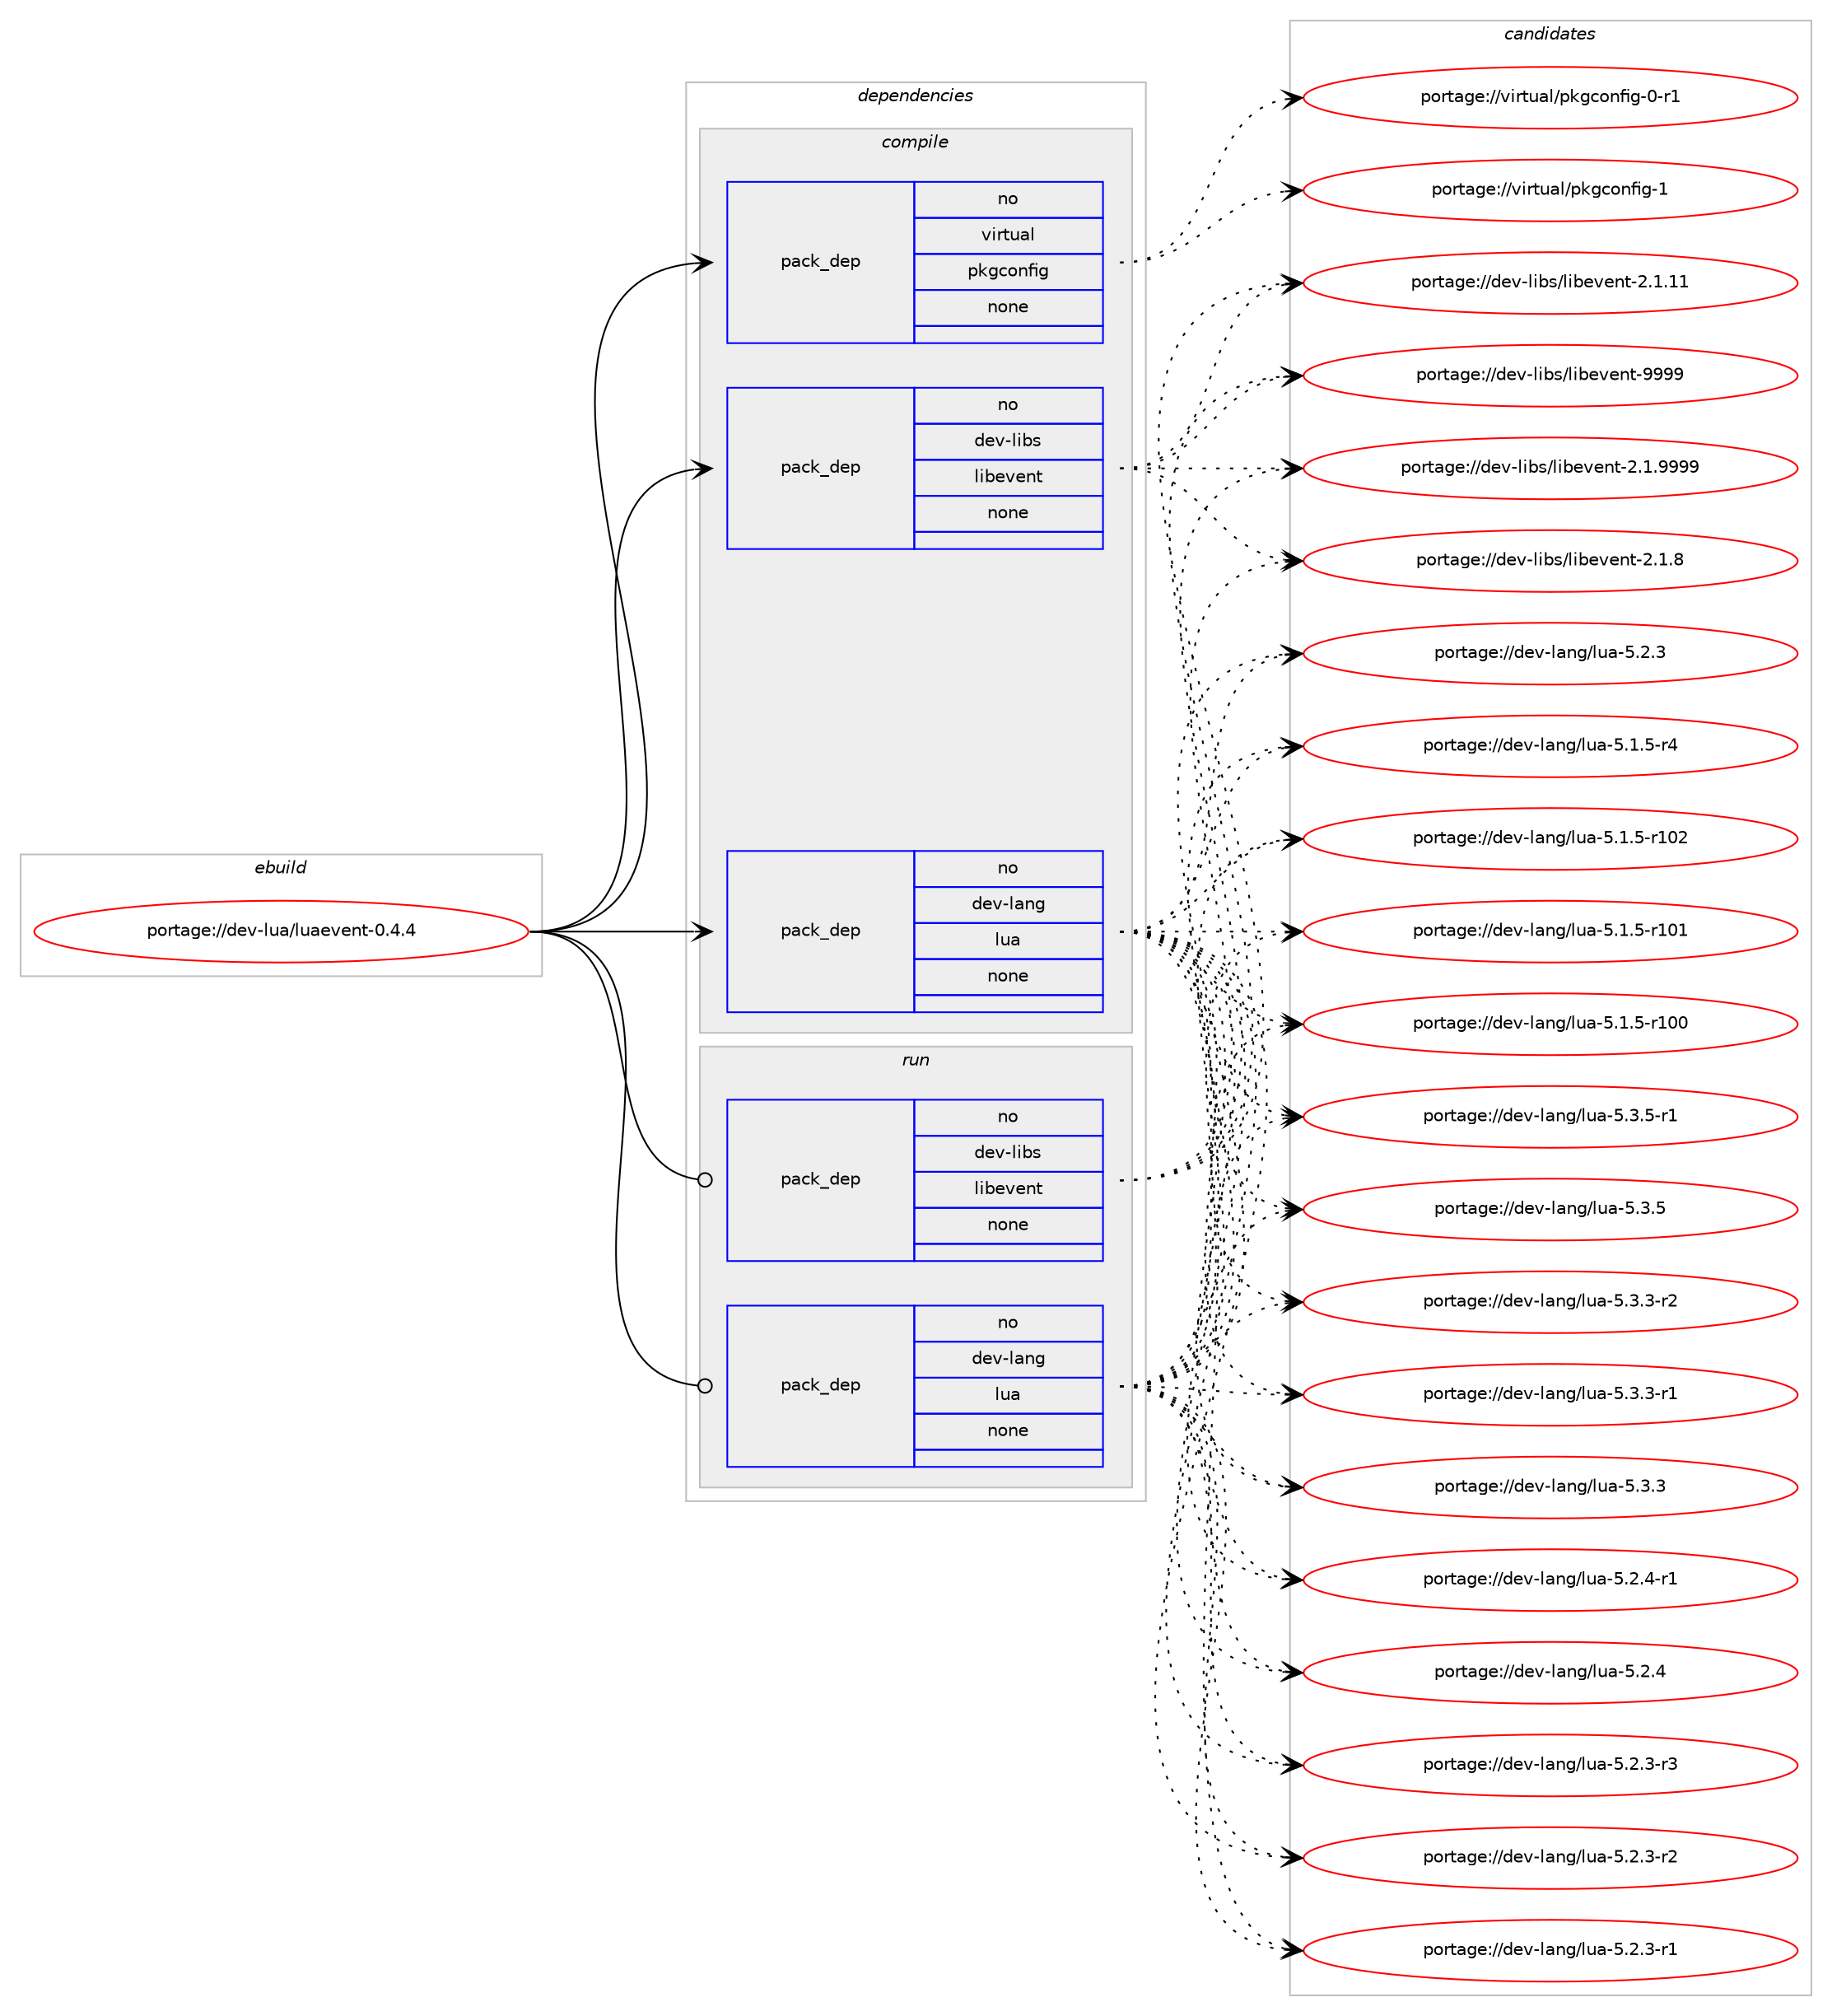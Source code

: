 digraph prolog {

# *************
# Graph options
# *************

newrank=true;
concentrate=true;
compound=true;
graph [rankdir=LR,fontname=Helvetica,fontsize=10,ranksep=1.5];#, ranksep=2.5, nodesep=0.2];
edge  [arrowhead=vee];
node  [fontname=Helvetica,fontsize=10];

# **********
# The ebuild
# **********

subgraph cluster_leftcol {
color=gray;
label=<<i>ebuild</i>>;
id [label="portage://dev-lua/luaevent-0.4.4", color=red, width=4, href="../dev-lua/luaevent-0.4.4.svg"];
}

# ****************
# The dependencies
# ****************

subgraph cluster_midcol {
color=gray;
label=<<i>dependencies</i>>;
subgraph cluster_compile {
fillcolor="#eeeeee";
style=filled;
label=<<i>compile</i>>;
subgraph pack377040 {
dependency505312 [label=<<TABLE BORDER="0" CELLBORDER="1" CELLSPACING="0" CELLPADDING="4" WIDTH="220"><TR><TD ROWSPAN="6" CELLPADDING="30">pack_dep</TD></TR><TR><TD WIDTH="110">no</TD></TR><TR><TD>dev-lang</TD></TR><TR><TD>lua</TD></TR><TR><TD>none</TD></TR><TR><TD></TD></TR></TABLE>>, shape=none, color=blue];
}
id:e -> dependency505312:w [weight=20,style="solid",arrowhead="vee"];
subgraph pack377041 {
dependency505313 [label=<<TABLE BORDER="0" CELLBORDER="1" CELLSPACING="0" CELLPADDING="4" WIDTH="220"><TR><TD ROWSPAN="6" CELLPADDING="30">pack_dep</TD></TR><TR><TD WIDTH="110">no</TD></TR><TR><TD>dev-libs</TD></TR><TR><TD>libevent</TD></TR><TR><TD>none</TD></TR><TR><TD></TD></TR></TABLE>>, shape=none, color=blue];
}
id:e -> dependency505313:w [weight=20,style="solid",arrowhead="vee"];
subgraph pack377042 {
dependency505314 [label=<<TABLE BORDER="0" CELLBORDER="1" CELLSPACING="0" CELLPADDING="4" WIDTH="220"><TR><TD ROWSPAN="6" CELLPADDING="30">pack_dep</TD></TR><TR><TD WIDTH="110">no</TD></TR><TR><TD>virtual</TD></TR><TR><TD>pkgconfig</TD></TR><TR><TD>none</TD></TR><TR><TD></TD></TR></TABLE>>, shape=none, color=blue];
}
id:e -> dependency505314:w [weight=20,style="solid",arrowhead="vee"];
}
subgraph cluster_compileandrun {
fillcolor="#eeeeee";
style=filled;
label=<<i>compile and run</i>>;
}
subgraph cluster_run {
fillcolor="#eeeeee";
style=filled;
label=<<i>run</i>>;
subgraph pack377043 {
dependency505315 [label=<<TABLE BORDER="0" CELLBORDER="1" CELLSPACING="0" CELLPADDING="4" WIDTH="220"><TR><TD ROWSPAN="6" CELLPADDING="30">pack_dep</TD></TR><TR><TD WIDTH="110">no</TD></TR><TR><TD>dev-lang</TD></TR><TR><TD>lua</TD></TR><TR><TD>none</TD></TR><TR><TD></TD></TR></TABLE>>, shape=none, color=blue];
}
id:e -> dependency505315:w [weight=20,style="solid",arrowhead="odot"];
subgraph pack377044 {
dependency505316 [label=<<TABLE BORDER="0" CELLBORDER="1" CELLSPACING="0" CELLPADDING="4" WIDTH="220"><TR><TD ROWSPAN="6" CELLPADDING="30">pack_dep</TD></TR><TR><TD WIDTH="110">no</TD></TR><TR><TD>dev-libs</TD></TR><TR><TD>libevent</TD></TR><TR><TD>none</TD></TR><TR><TD></TD></TR></TABLE>>, shape=none, color=blue];
}
id:e -> dependency505316:w [weight=20,style="solid",arrowhead="odot"];
}
}

# **************
# The candidates
# **************

subgraph cluster_choices {
rank=same;
color=gray;
label=<<i>candidates</i>>;

subgraph choice377040 {
color=black;
nodesep=1;
choice100101118451089711010347108117974553465146534511449 [label="portage://dev-lang/lua-5.3.5-r1", color=red, width=4,href="../dev-lang/lua-5.3.5-r1.svg"];
choice10010111845108971101034710811797455346514653 [label="portage://dev-lang/lua-5.3.5", color=red, width=4,href="../dev-lang/lua-5.3.5.svg"];
choice100101118451089711010347108117974553465146514511450 [label="portage://dev-lang/lua-5.3.3-r2", color=red, width=4,href="../dev-lang/lua-5.3.3-r2.svg"];
choice100101118451089711010347108117974553465146514511449 [label="portage://dev-lang/lua-5.3.3-r1", color=red, width=4,href="../dev-lang/lua-5.3.3-r1.svg"];
choice10010111845108971101034710811797455346514651 [label="portage://dev-lang/lua-5.3.3", color=red, width=4,href="../dev-lang/lua-5.3.3.svg"];
choice100101118451089711010347108117974553465046524511449 [label="portage://dev-lang/lua-5.2.4-r1", color=red, width=4,href="../dev-lang/lua-5.2.4-r1.svg"];
choice10010111845108971101034710811797455346504652 [label="portage://dev-lang/lua-5.2.4", color=red, width=4,href="../dev-lang/lua-5.2.4.svg"];
choice100101118451089711010347108117974553465046514511451 [label="portage://dev-lang/lua-5.2.3-r3", color=red, width=4,href="../dev-lang/lua-5.2.3-r3.svg"];
choice100101118451089711010347108117974553465046514511450 [label="portage://dev-lang/lua-5.2.3-r2", color=red, width=4,href="../dev-lang/lua-5.2.3-r2.svg"];
choice100101118451089711010347108117974553465046514511449 [label="portage://dev-lang/lua-5.2.3-r1", color=red, width=4,href="../dev-lang/lua-5.2.3-r1.svg"];
choice10010111845108971101034710811797455346504651 [label="portage://dev-lang/lua-5.2.3", color=red, width=4,href="../dev-lang/lua-5.2.3.svg"];
choice100101118451089711010347108117974553464946534511452 [label="portage://dev-lang/lua-5.1.5-r4", color=red, width=4,href="../dev-lang/lua-5.1.5-r4.svg"];
choice1001011184510897110103471081179745534649465345114494850 [label="portage://dev-lang/lua-5.1.5-r102", color=red, width=4,href="../dev-lang/lua-5.1.5-r102.svg"];
choice1001011184510897110103471081179745534649465345114494849 [label="portage://dev-lang/lua-5.1.5-r101", color=red, width=4,href="../dev-lang/lua-5.1.5-r101.svg"];
choice1001011184510897110103471081179745534649465345114494848 [label="portage://dev-lang/lua-5.1.5-r100", color=red, width=4,href="../dev-lang/lua-5.1.5-r100.svg"];
dependency505312:e -> choice100101118451089711010347108117974553465146534511449:w [style=dotted,weight="100"];
dependency505312:e -> choice10010111845108971101034710811797455346514653:w [style=dotted,weight="100"];
dependency505312:e -> choice100101118451089711010347108117974553465146514511450:w [style=dotted,weight="100"];
dependency505312:e -> choice100101118451089711010347108117974553465146514511449:w [style=dotted,weight="100"];
dependency505312:e -> choice10010111845108971101034710811797455346514651:w [style=dotted,weight="100"];
dependency505312:e -> choice100101118451089711010347108117974553465046524511449:w [style=dotted,weight="100"];
dependency505312:e -> choice10010111845108971101034710811797455346504652:w [style=dotted,weight="100"];
dependency505312:e -> choice100101118451089711010347108117974553465046514511451:w [style=dotted,weight="100"];
dependency505312:e -> choice100101118451089711010347108117974553465046514511450:w [style=dotted,weight="100"];
dependency505312:e -> choice100101118451089711010347108117974553465046514511449:w [style=dotted,weight="100"];
dependency505312:e -> choice10010111845108971101034710811797455346504651:w [style=dotted,weight="100"];
dependency505312:e -> choice100101118451089711010347108117974553464946534511452:w [style=dotted,weight="100"];
dependency505312:e -> choice1001011184510897110103471081179745534649465345114494850:w [style=dotted,weight="100"];
dependency505312:e -> choice1001011184510897110103471081179745534649465345114494849:w [style=dotted,weight="100"];
dependency505312:e -> choice1001011184510897110103471081179745534649465345114494848:w [style=dotted,weight="100"];
}
subgraph choice377041 {
color=black;
nodesep=1;
choice100101118451081059811547108105981011181011101164557575757 [label="portage://dev-libs/libevent-9999", color=red, width=4,href="../dev-libs/libevent-9999.svg"];
choice10010111845108105981154710810598101118101110116455046494657575757 [label="portage://dev-libs/libevent-2.1.9999", color=red, width=4,href="../dev-libs/libevent-2.1.9999.svg"];
choice10010111845108105981154710810598101118101110116455046494656 [label="portage://dev-libs/libevent-2.1.8", color=red, width=4,href="../dev-libs/libevent-2.1.8.svg"];
choice1001011184510810598115471081059810111810111011645504649464949 [label="portage://dev-libs/libevent-2.1.11", color=red, width=4,href="../dev-libs/libevent-2.1.11.svg"];
dependency505313:e -> choice100101118451081059811547108105981011181011101164557575757:w [style=dotted,weight="100"];
dependency505313:e -> choice10010111845108105981154710810598101118101110116455046494657575757:w [style=dotted,weight="100"];
dependency505313:e -> choice10010111845108105981154710810598101118101110116455046494656:w [style=dotted,weight="100"];
dependency505313:e -> choice1001011184510810598115471081059810111810111011645504649464949:w [style=dotted,weight="100"];
}
subgraph choice377042 {
color=black;
nodesep=1;
choice1181051141161179710847112107103991111101021051034549 [label="portage://virtual/pkgconfig-1", color=red, width=4,href="../virtual/pkgconfig-1.svg"];
choice11810511411611797108471121071039911111010210510345484511449 [label="portage://virtual/pkgconfig-0-r1", color=red, width=4,href="../virtual/pkgconfig-0-r1.svg"];
dependency505314:e -> choice1181051141161179710847112107103991111101021051034549:w [style=dotted,weight="100"];
dependency505314:e -> choice11810511411611797108471121071039911111010210510345484511449:w [style=dotted,weight="100"];
}
subgraph choice377043 {
color=black;
nodesep=1;
choice100101118451089711010347108117974553465146534511449 [label="portage://dev-lang/lua-5.3.5-r1", color=red, width=4,href="../dev-lang/lua-5.3.5-r1.svg"];
choice10010111845108971101034710811797455346514653 [label="portage://dev-lang/lua-5.3.5", color=red, width=4,href="../dev-lang/lua-5.3.5.svg"];
choice100101118451089711010347108117974553465146514511450 [label="portage://dev-lang/lua-5.3.3-r2", color=red, width=4,href="../dev-lang/lua-5.3.3-r2.svg"];
choice100101118451089711010347108117974553465146514511449 [label="portage://dev-lang/lua-5.3.3-r1", color=red, width=4,href="../dev-lang/lua-5.3.3-r1.svg"];
choice10010111845108971101034710811797455346514651 [label="portage://dev-lang/lua-5.3.3", color=red, width=4,href="../dev-lang/lua-5.3.3.svg"];
choice100101118451089711010347108117974553465046524511449 [label="portage://dev-lang/lua-5.2.4-r1", color=red, width=4,href="../dev-lang/lua-5.2.4-r1.svg"];
choice10010111845108971101034710811797455346504652 [label="portage://dev-lang/lua-5.2.4", color=red, width=4,href="../dev-lang/lua-5.2.4.svg"];
choice100101118451089711010347108117974553465046514511451 [label="portage://dev-lang/lua-5.2.3-r3", color=red, width=4,href="../dev-lang/lua-5.2.3-r3.svg"];
choice100101118451089711010347108117974553465046514511450 [label="portage://dev-lang/lua-5.2.3-r2", color=red, width=4,href="../dev-lang/lua-5.2.3-r2.svg"];
choice100101118451089711010347108117974553465046514511449 [label="portage://dev-lang/lua-5.2.3-r1", color=red, width=4,href="../dev-lang/lua-5.2.3-r1.svg"];
choice10010111845108971101034710811797455346504651 [label="portage://dev-lang/lua-5.2.3", color=red, width=4,href="../dev-lang/lua-5.2.3.svg"];
choice100101118451089711010347108117974553464946534511452 [label="portage://dev-lang/lua-5.1.5-r4", color=red, width=4,href="../dev-lang/lua-5.1.5-r4.svg"];
choice1001011184510897110103471081179745534649465345114494850 [label="portage://dev-lang/lua-5.1.5-r102", color=red, width=4,href="../dev-lang/lua-5.1.5-r102.svg"];
choice1001011184510897110103471081179745534649465345114494849 [label="portage://dev-lang/lua-5.1.5-r101", color=red, width=4,href="../dev-lang/lua-5.1.5-r101.svg"];
choice1001011184510897110103471081179745534649465345114494848 [label="portage://dev-lang/lua-5.1.5-r100", color=red, width=4,href="../dev-lang/lua-5.1.5-r100.svg"];
dependency505315:e -> choice100101118451089711010347108117974553465146534511449:w [style=dotted,weight="100"];
dependency505315:e -> choice10010111845108971101034710811797455346514653:w [style=dotted,weight="100"];
dependency505315:e -> choice100101118451089711010347108117974553465146514511450:w [style=dotted,weight="100"];
dependency505315:e -> choice100101118451089711010347108117974553465146514511449:w [style=dotted,weight="100"];
dependency505315:e -> choice10010111845108971101034710811797455346514651:w [style=dotted,weight="100"];
dependency505315:e -> choice100101118451089711010347108117974553465046524511449:w [style=dotted,weight="100"];
dependency505315:e -> choice10010111845108971101034710811797455346504652:w [style=dotted,weight="100"];
dependency505315:e -> choice100101118451089711010347108117974553465046514511451:w [style=dotted,weight="100"];
dependency505315:e -> choice100101118451089711010347108117974553465046514511450:w [style=dotted,weight="100"];
dependency505315:e -> choice100101118451089711010347108117974553465046514511449:w [style=dotted,weight="100"];
dependency505315:e -> choice10010111845108971101034710811797455346504651:w [style=dotted,weight="100"];
dependency505315:e -> choice100101118451089711010347108117974553464946534511452:w [style=dotted,weight="100"];
dependency505315:e -> choice1001011184510897110103471081179745534649465345114494850:w [style=dotted,weight="100"];
dependency505315:e -> choice1001011184510897110103471081179745534649465345114494849:w [style=dotted,weight="100"];
dependency505315:e -> choice1001011184510897110103471081179745534649465345114494848:w [style=dotted,weight="100"];
}
subgraph choice377044 {
color=black;
nodesep=1;
choice100101118451081059811547108105981011181011101164557575757 [label="portage://dev-libs/libevent-9999", color=red, width=4,href="../dev-libs/libevent-9999.svg"];
choice10010111845108105981154710810598101118101110116455046494657575757 [label="portage://dev-libs/libevent-2.1.9999", color=red, width=4,href="../dev-libs/libevent-2.1.9999.svg"];
choice10010111845108105981154710810598101118101110116455046494656 [label="portage://dev-libs/libevent-2.1.8", color=red, width=4,href="../dev-libs/libevent-2.1.8.svg"];
choice1001011184510810598115471081059810111810111011645504649464949 [label="portage://dev-libs/libevent-2.1.11", color=red, width=4,href="../dev-libs/libevent-2.1.11.svg"];
dependency505316:e -> choice100101118451081059811547108105981011181011101164557575757:w [style=dotted,weight="100"];
dependency505316:e -> choice10010111845108105981154710810598101118101110116455046494657575757:w [style=dotted,weight="100"];
dependency505316:e -> choice10010111845108105981154710810598101118101110116455046494656:w [style=dotted,weight="100"];
dependency505316:e -> choice1001011184510810598115471081059810111810111011645504649464949:w [style=dotted,weight="100"];
}
}

}
